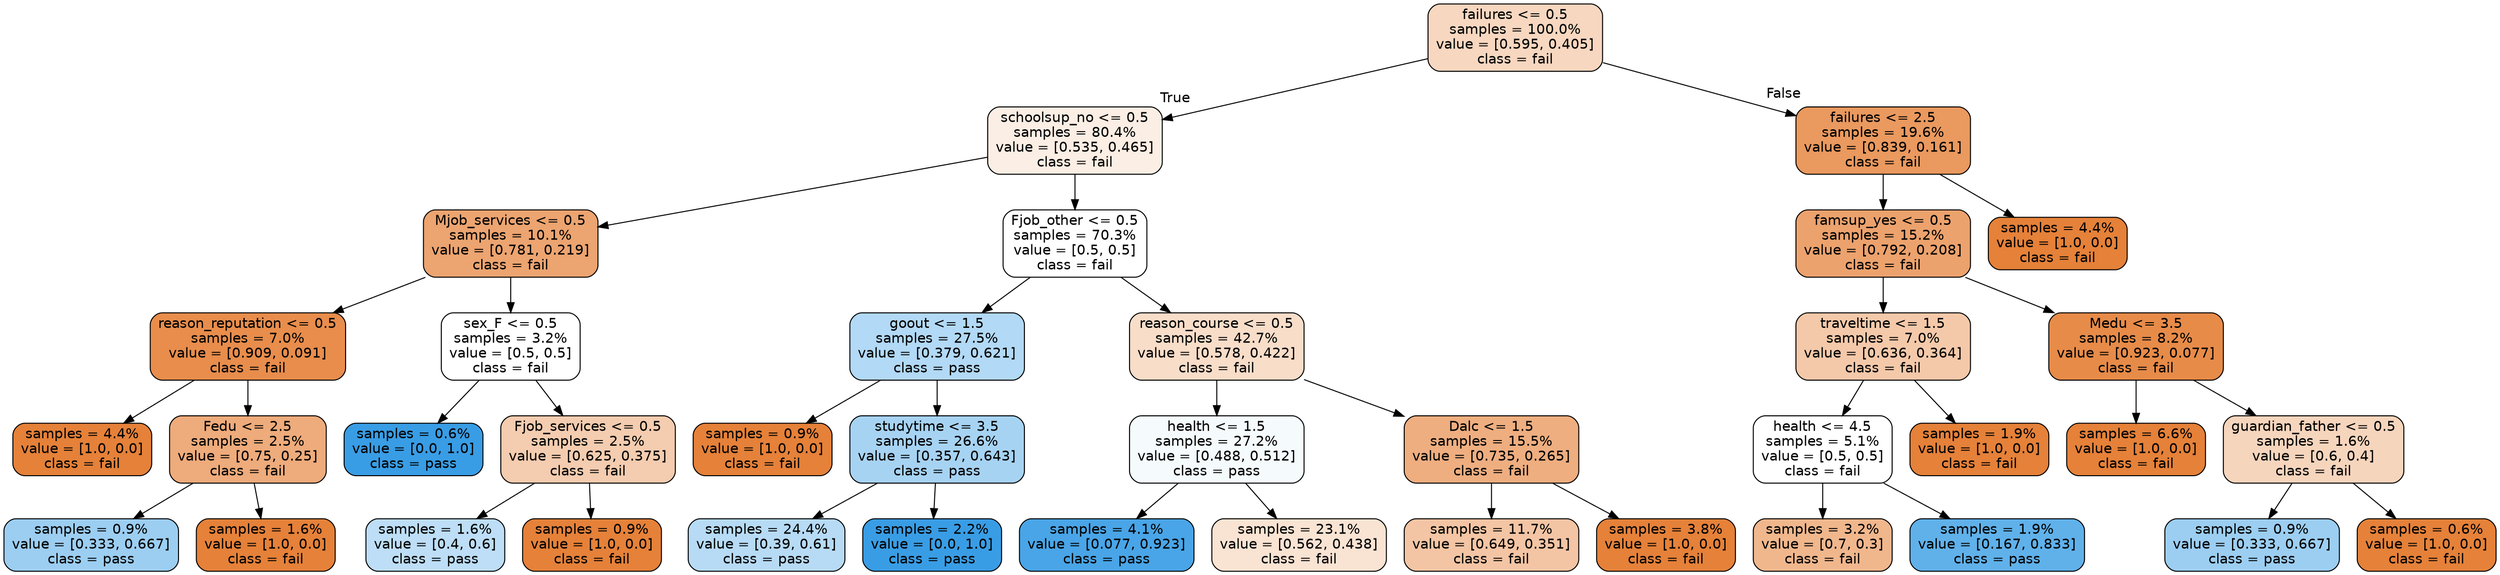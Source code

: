 digraph Tree {
node [shape=box, style="filled, rounded", color="black", fontname=helvetica] ;
edge [fontname=helvetica] ;
0 [label="failures <= 0.5\nsamples = 100.0%\nvalue = [0.595, 0.405]\nclass = fail", fillcolor="#e5813951"] ;
1 [label="schoolsup_no <= 0.5\nsamples = 80.4%\nvalue = [0.535, 0.465]\nclass = fail", fillcolor="#e5813922"] ;
0 -> 1 [labeldistance=2.5, labelangle=45, headlabel="True"] ;
2 [label="Mjob_services <= 0.5\nsamples = 10.1%\nvalue = [0.781, 0.219]\nclass = fail", fillcolor="#e58139b8"] ;
1 -> 2 ;
3 [label="reason_reputation <= 0.5\nsamples = 7.0%\nvalue = [0.909, 0.091]\nclass = fail", fillcolor="#e58139e6"] ;
2 -> 3 ;
4 [label="samples = 4.4%\nvalue = [1.0, 0.0]\nclass = fail", fillcolor="#e58139ff"] ;
3 -> 4 ;
5 [label="Fedu <= 2.5\nsamples = 2.5%\nvalue = [0.75, 0.25]\nclass = fail", fillcolor="#e58139aa"] ;
3 -> 5 ;
6 [label="samples = 0.9%\nvalue = [0.333, 0.667]\nclass = pass", fillcolor="#399de57f"] ;
5 -> 6 ;
7 [label="samples = 1.6%\nvalue = [1.0, 0.0]\nclass = fail", fillcolor="#e58139ff"] ;
5 -> 7 ;
8 [label="sex_F <= 0.5\nsamples = 3.2%\nvalue = [0.5, 0.5]\nclass = fail", fillcolor="#e5813900"] ;
2 -> 8 ;
9 [label="samples = 0.6%\nvalue = [0.0, 1.0]\nclass = pass", fillcolor="#399de5ff"] ;
8 -> 9 ;
10 [label="Fjob_services <= 0.5\nsamples = 2.5%\nvalue = [0.625, 0.375]\nclass = fail", fillcolor="#e5813966"] ;
8 -> 10 ;
11 [label="samples = 1.6%\nvalue = [0.4, 0.6]\nclass = pass", fillcolor="#399de555"] ;
10 -> 11 ;
12 [label="samples = 0.9%\nvalue = [1.0, 0.0]\nclass = fail", fillcolor="#e58139ff"] ;
10 -> 12 ;
13 [label="Fjob_other <= 0.5\nsamples = 70.3%\nvalue = [0.5, 0.5]\nclass = fail", fillcolor="#e5813900"] ;
1 -> 13 ;
14 [label="goout <= 1.5\nsamples = 27.5%\nvalue = [0.379, 0.621]\nclass = pass", fillcolor="#399de563"] ;
13 -> 14 ;
15 [label="samples = 0.9%\nvalue = [1.0, 0.0]\nclass = fail", fillcolor="#e58139ff"] ;
14 -> 15 ;
16 [label="studytime <= 3.5\nsamples = 26.6%\nvalue = [0.357, 0.643]\nclass = pass", fillcolor="#399de571"] ;
14 -> 16 ;
17 [label="samples = 24.4%\nvalue = [0.39, 0.61]\nclass = pass", fillcolor="#399de55c"] ;
16 -> 17 ;
18 [label="samples = 2.2%\nvalue = [0.0, 1.0]\nclass = pass", fillcolor="#399de5ff"] ;
16 -> 18 ;
19 [label="reason_course <= 0.5\nsamples = 42.7%\nvalue = [0.578, 0.422]\nclass = fail", fillcolor="#e5813945"] ;
13 -> 19 ;
20 [label="health <= 1.5\nsamples = 27.2%\nvalue = [0.488, 0.512]\nclass = pass", fillcolor="#399de50c"] ;
19 -> 20 ;
21 [label="samples = 4.1%\nvalue = [0.077, 0.923]\nclass = pass", fillcolor="#399de5ea"] ;
20 -> 21 ;
22 [label="samples = 23.1%\nvalue = [0.562, 0.438]\nclass = fail", fillcolor="#e5813938"] ;
20 -> 22 ;
23 [label="Dalc <= 1.5\nsamples = 15.5%\nvalue = [0.735, 0.265]\nclass = fail", fillcolor="#e58139a3"] ;
19 -> 23 ;
24 [label="samples = 11.7%\nvalue = [0.649, 0.351]\nclass = fail", fillcolor="#e5813975"] ;
23 -> 24 ;
25 [label="samples = 3.8%\nvalue = [1.0, 0.0]\nclass = fail", fillcolor="#e58139ff"] ;
23 -> 25 ;
26 [label="failures <= 2.5\nsamples = 19.6%\nvalue = [0.839, 0.161]\nclass = fail", fillcolor="#e58139ce"] ;
0 -> 26 [labeldistance=2.5, labelangle=-45, headlabel="False"] ;
27 [label="famsup_yes <= 0.5\nsamples = 15.2%\nvalue = [0.792, 0.208]\nclass = fail", fillcolor="#e58139bc"] ;
26 -> 27 ;
28 [label="traveltime <= 1.5\nsamples = 7.0%\nvalue = [0.636, 0.364]\nclass = fail", fillcolor="#e581396d"] ;
27 -> 28 ;
29 [label="health <= 4.5\nsamples = 5.1%\nvalue = [0.5, 0.5]\nclass = fail", fillcolor="#e5813900"] ;
28 -> 29 ;
30 [label="samples = 3.2%\nvalue = [0.7, 0.3]\nclass = fail", fillcolor="#e5813992"] ;
29 -> 30 ;
31 [label="samples = 1.9%\nvalue = [0.167, 0.833]\nclass = pass", fillcolor="#399de5cc"] ;
29 -> 31 ;
32 [label="samples = 1.9%\nvalue = [1.0, 0.0]\nclass = fail", fillcolor="#e58139ff"] ;
28 -> 32 ;
33 [label="Medu <= 3.5\nsamples = 8.2%\nvalue = [0.923, 0.077]\nclass = fail", fillcolor="#e58139ea"] ;
27 -> 33 ;
34 [label="samples = 6.6%\nvalue = [1.0, 0.0]\nclass = fail", fillcolor="#e58139ff"] ;
33 -> 34 ;
35 [label="guardian_father <= 0.5\nsamples = 1.6%\nvalue = [0.6, 0.4]\nclass = fail", fillcolor="#e5813955"] ;
33 -> 35 ;
36 [label="samples = 0.9%\nvalue = [0.333, 0.667]\nclass = pass", fillcolor="#399de57f"] ;
35 -> 36 ;
37 [label="samples = 0.6%\nvalue = [1.0, 0.0]\nclass = fail", fillcolor="#e58139ff"] ;
35 -> 37 ;
38 [label="samples = 4.4%\nvalue = [1.0, 0.0]\nclass = fail", fillcolor="#e58139ff"] ;
26 -> 38 ;
}